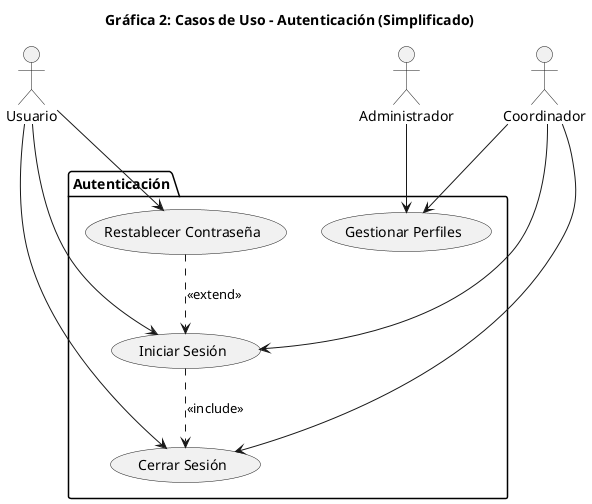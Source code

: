 @startuml autenticacion-simple
title Gráfica 2: Casos de Uso - Autenticación (Simplificado)

actor "Usuario" as U
actor "Coordinador" as C
actor "Administrador" as A

package "Autenticación" {
  usecase "Iniciar Sesión" as UC1
  usecase "Cerrar Sesión" as UC2
  usecase "Restablecer Contraseña" as UC3
  usecase "Gestionar Perfiles" as UC4
}

U --> UC1
U --> UC2
U --> UC3

C --> UC1
C --> UC2
C --> UC4

A --> UC4

UC1 ..> UC2 : <<include>>
UC3 ..> UC1 : <<extend>>

@enduml